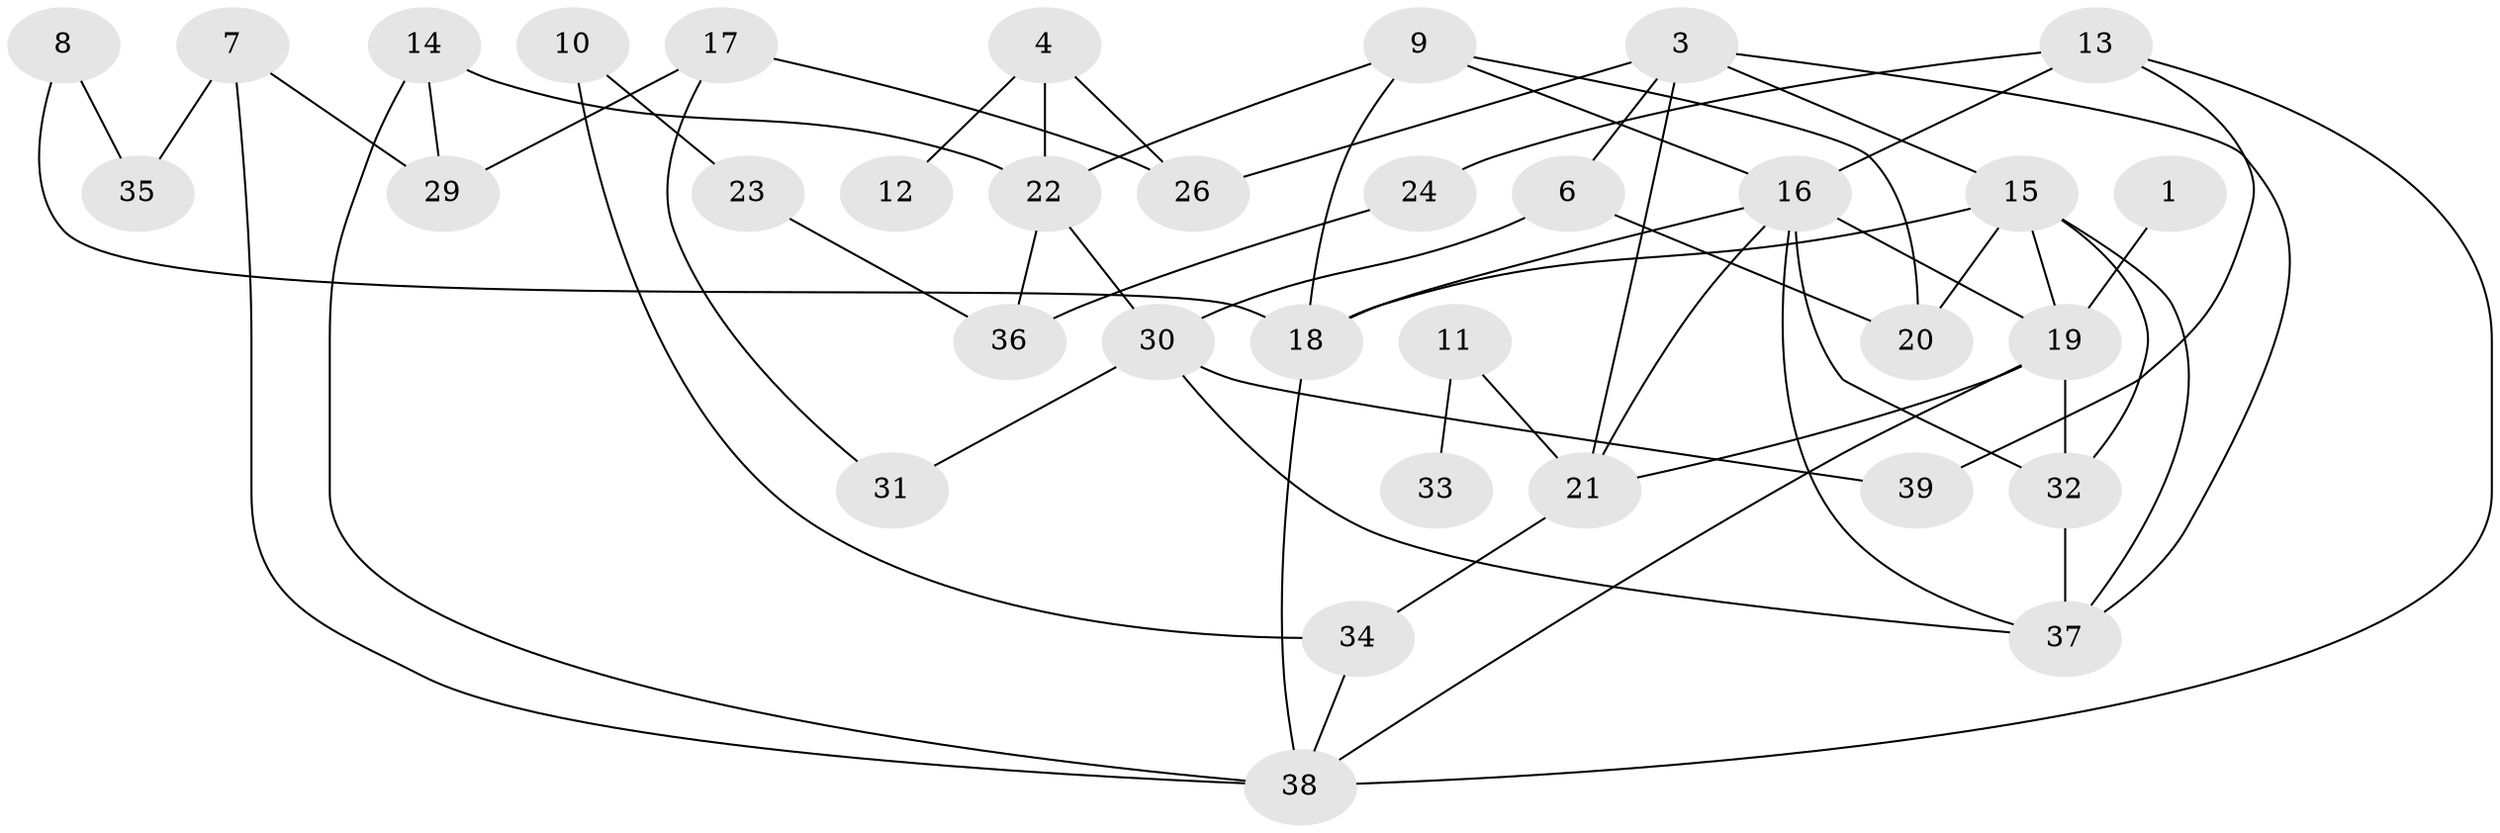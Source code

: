 // original degree distribution, {2: 0.32051282051282054, 1: 0.15384615384615385, 0: 0.0641025641025641, 3: 0.23076923076923078, 8: 0.01282051282051282, 5: 0.08974358974358974, 4: 0.08974358974358974, 6: 0.02564102564102564, 7: 0.01282051282051282}
// Generated by graph-tools (version 1.1) at 2025/00/03/09/25 03:00:47]
// undirected, 34 vertices, 58 edges
graph export_dot {
graph [start="1"]
  node [color=gray90,style=filled];
  1;
  3;
  4;
  6;
  7;
  8;
  9;
  10;
  11;
  12;
  13;
  14;
  15;
  16;
  17;
  18;
  19;
  20;
  21;
  22;
  23;
  24;
  26;
  29;
  30;
  31;
  32;
  33;
  34;
  35;
  36;
  37;
  38;
  39;
  1 -- 19 [weight=1.0];
  3 -- 6 [weight=1.0];
  3 -- 15 [weight=1.0];
  3 -- 21 [weight=2.0];
  3 -- 26 [weight=1.0];
  3 -- 37 [weight=1.0];
  4 -- 12 [weight=1.0];
  4 -- 22 [weight=1.0];
  4 -- 26 [weight=1.0];
  6 -- 20 [weight=1.0];
  6 -- 30 [weight=1.0];
  7 -- 29 [weight=1.0];
  7 -- 35 [weight=2.0];
  7 -- 38 [weight=1.0];
  8 -- 18 [weight=1.0];
  8 -- 35 [weight=1.0];
  9 -- 16 [weight=1.0];
  9 -- 18 [weight=1.0];
  9 -- 20 [weight=1.0];
  9 -- 22 [weight=1.0];
  10 -- 23 [weight=1.0];
  10 -- 34 [weight=1.0];
  11 -- 21 [weight=1.0];
  11 -- 33 [weight=1.0];
  13 -- 16 [weight=1.0];
  13 -- 24 [weight=1.0];
  13 -- 38 [weight=1.0];
  13 -- 39 [weight=1.0];
  14 -- 22 [weight=1.0];
  14 -- 29 [weight=1.0];
  14 -- 38 [weight=1.0];
  15 -- 18 [weight=1.0];
  15 -- 19 [weight=1.0];
  15 -- 20 [weight=1.0];
  15 -- 32 [weight=1.0];
  15 -- 37 [weight=1.0];
  16 -- 18 [weight=1.0];
  16 -- 19 [weight=1.0];
  16 -- 21 [weight=1.0];
  16 -- 32 [weight=3.0];
  16 -- 37 [weight=1.0];
  17 -- 26 [weight=1.0];
  17 -- 29 [weight=1.0];
  17 -- 31 [weight=1.0];
  18 -- 38 [weight=1.0];
  19 -- 21 [weight=1.0];
  19 -- 32 [weight=2.0];
  19 -- 38 [weight=1.0];
  21 -- 34 [weight=1.0];
  22 -- 30 [weight=1.0];
  22 -- 36 [weight=1.0];
  23 -- 36 [weight=1.0];
  24 -- 36 [weight=1.0];
  30 -- 31 [weight=1.0];
  30 -- 37 [weight=1.0];
  30 -- 39 [weight=1.0];
  32 -- 37 [weight=2.0];
  34 -- 38 [weight=1.0];
}

